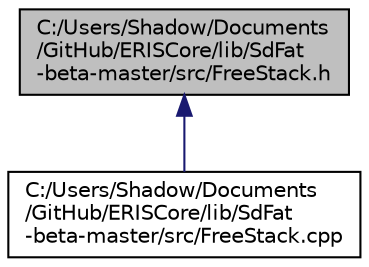 digraph "C:/Users/Shadow/Documents/GitHub/ERISCore/lib/SdFat-beta-master/src/FreeStack.h"
{
 // LATEX_PDF_SIZE
  edge [fontname="Helvetica",fontsize="10",labelfontname="Helvetica",labelfontsize="10"];
  node [fontname="Helvetica",fontsize="10",shape=record];
  Node1 [label="C:/Users/Shadow/Documents\l/GitHub/ERISCore/lib/SdFat\l-beta-master/src/FreeStack.h",height=0.2,width=0.4,color="black", fillcolor="grey75", style="filled", fontcolor="black",tooltip="FreeStack() function."];
  Node1 -> Node2 [dir="back",color="midnightblue",fontsize="10",style="solid",fontname="Helvetica"];
  Node2 [label="C:/Users/Shadow/Documents\l/GitHub/ERISCore/lib/SdFat\l-beta-master/src/FreeStack.cpp",height=0.2,width=0.4,color="black", fillcolor="white", style="filled",URL="$_free_stack_8cpp.html",tooltip=" "];
}
